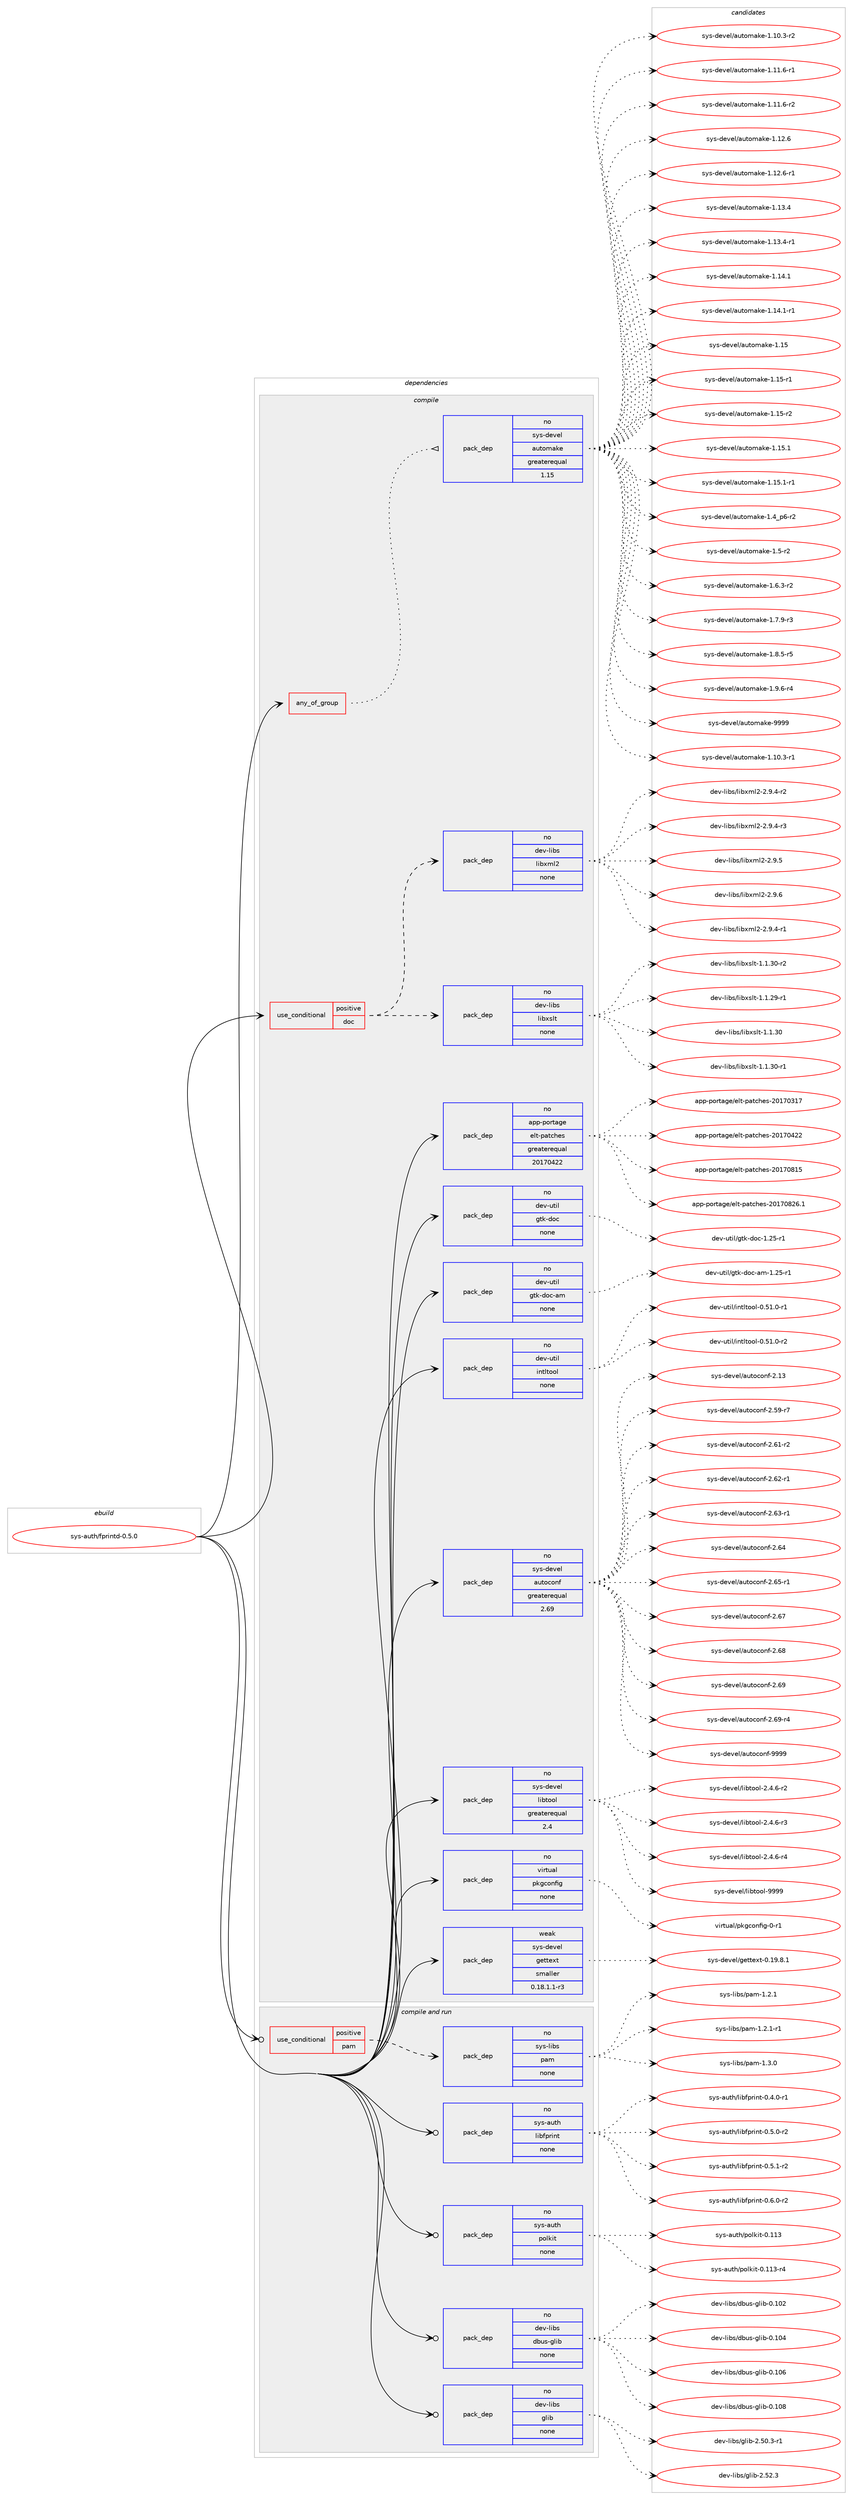 digraph prolog {

# *************
# Graph options
# *************

newrank=true;
concentrate=true;
compound=true;
graph [rankdir=LR,fontname=Helvetica,fontsize=10,ranksep=1.5];#, ranksep=2.5, nodesep=0.2];
edge  [arrowhead=vee];
node  [fontname=Helvetica,fontsize=10];

# **********
# The ebuild
# **********

subgraph cluster_leftcol {
color=gray;
rank=same;
label=<<i>ebuild</i>>;
id [label="sys-auth/fprintd-0.5.0", color=red, width=4, href="../sys-auth/fprintd-0.5.0.svg"];
}

# ****************
# The dependencies
# ****************

subgraph cluster_midcol {
color=gray;
label=<<i>dependencies</i>>;
subgraph cluster_compile {
fillcolor="#eeeeee";
style=filled;
label=<<i>compile</i>>;
subgraph any7946 {
dependency474362 [label=<<TABLE BORDER="0" CELLBORDER="1" CELLSPACING="0" CELLPADDING="4"><TR><TD CELLPADDING="10">any_of_group</TD></TR></TABLE>>, shape=none, color=red];subgraph pack351780 {
dependency474363 [label=<<TABLE BORDER="0" CELLBORDER="1" CELLSPACING="0" CELLPADDING="4" WIDTH="220"><TR><TD ROWSPAN="6" CELLPADDING="30">pack_dep</TD></TR><TR><TD WIDTH="110">no</TD></TR><TR><TD>sys-devel</TD></TR><TR><TD>automake</TD></TR><TR><TD>greaterequal</TD></TR><TR><TD>1.15</TD></TR></TABLE>>, shape=none, color=blue];
}
dependency474362:e -> dependency474363:w [weight=20,style="dotted",arrowhead="oinv"];
}
id:e -> dependency474362:w [weight=20,style="solid",arrowhead="vee"];
subgraph cond114366 {
dependency474364 [label=<<TABLE BORDER="0" CELLBORDER="1" CELLSPACING="0" CELLPADDING="4"><TR><TD ROWSPAN="3" CELLPADDING="10">use_conditional</TD></TR><TR><TD>positive</TD></TR><TR><TD>doc</TD></TR></TABLE>>, shape=none, color=red];
subgraph pack351781 {
dependency474365 [label=<<TABLE BORDER="0" CELLBORDER="1" CELLSPACING="0" CELLPADDING="4" WIDTH="220"><TR><TD ROWSPAN="6" CELLPADDING="30">pack_dep</TD></TR><TR><TD WIDTH="110">no</TD></TR><TR><TD>dev-libs</TD></TR><TR><TD>libxml2</TD></TR><TR><TD>none</TD></TR><TR><TD></TD></TR></TABLE>>, shape=none, color=blue];
}
dependency474364:e -> dependency474365:w [weight=20,style="dashed",arrowhead="vee"];
subgraph pack351782 {
dependency474366 [label=<<TABLE BORDER="0" CELLBORDER="1" CELLSPACING="0" CELLPADDING="4" WIDTH="220"><TR><TD ROWSPAN="6" CELLPADDING="30">pack_dep</TD></TR><TR><TD WIDTH="110">no</TD></TR><TR><TD>dev-libs</TD></TR><TR><TD>libxslt</TD></TR><TR><TD>none</TD></TR><TR><TD></TD></TR></TABLE>>, shape=none, color=blue];
}
dependency474364:e -> dependency474366:w [weight=20,style="dashed",arrowhead="vee"];
}
id:e -> dependency474364:w [weight=20,style="solid",arrowhead="vee"];
subgraph pack351783 {
dependency474367 [label=<<TABLE BORDER="0" CELLBORDER="1" CELLSPACING="0" CELLPADDING="4" WIDTH="220"><TR><TD ROWSPAN="6" CELLPADDING="30">pack_dep</TD></TR><TR><TD WIDTH="110">no</TD></TR><TR><TD>app-portage</TD></TR><TR><TD>elt-patches</TD></TR><TR><TD>greaterequal</TD></TR><TR><TD>20170422</TD></TR></TABLE>>, shape=none, color=blue];
}
id:e -> dependency474367:w [weight=20,style="solid",arrowhead="vee"];
subgraph pack351784 {
dependency474368 [label=<<TABLE BORDER="0" CELLBORDER="1" CELLSPACING="0" CELLPADDING="4" WIDTH="220"><TR><TD ROWSPAN="6" CELLPADDING="30">pack_dep</TD></TR><TR><TD WIDTH="110">no</TD></TR><TR><TD>dev-util</TD></TR><TR><TD>gtk-doc</TD></TR><TR><TD>none</TD></TR><TR><TD></TD></TR></TABLE>>, shape=none, color=blue];
}
id:e -> dependency474368:w [weight=20,style="solid",arrowhead="vee"];
subgraph pack351785 {
dependency474369 [label=<<TABLE BORDER="0" CELLBORDER="1" CELLSPACING="0" CELLPADDING="4" WIDTH="220"><TR><TD ROWSPAN="6" CELLPADDING="30">pack_dep</TD></TR><TR><TD WIDTH="110">no</TD></TR><TR><TD>dev-util</TD></TR><TR><TD>gtk-doc-am</TD></TR><TR><TD>none</TD></TR><TR><TD></TD></TR></TABLE>>, shape=none, color=blue];
}
id:e -> dependency474369:w [weight=20,style="solid",arrowhead="vee"];
subgraph pack351786 {
dependency474370 [label=<<TABLE BORDER="0" CELLBORDER="1" CELLSPACING="0" CELLPADDING="4" WIDTH="220"><TR><TD ROWSPAN="6" CELLPADDING="30">pack_dep</TD></TR><TR><TD WIDTH="110">no</TD></TR><TR><TD>dev-util</TD></TR><TR><TD>intltool</TD></TR><TR><TD>none</TD></TR><TR><TD></TD></TR></TABLE>>, shape=none, color=blue];
}
id:e -> dependency474370:w [weight=20,style="solid",arrowhead="vee"];
subgraph pack351787 {
dependency474371 [label=<<TABLE BORDER="0" CELLBORDER="1" CELLSPACING="0" CELLPADDING="4" WIDTH="220"><TR><TD ROWSPAN="6" CELLPADDING="30">pack_dep</TD></TR><TR><TD WIDTH="110">no</TD></TR><TR><TD>sys-devel</TD></TR><TR><TD>autoconf</TD></TR><TR><TD>greaterequal</TD></TR><TR><TD>2.69</TD></TR></TABLE>>, shape=none, color=blue];
}
id:e -> dependency474371:w [weight=20,style="solid",arrowhead="vee"];
subgraph pack351788 {
dependency474372 [label=<<TABLE BORDER="0" CELLBORDER="1" CELLSPACING="0" CELLPADDING="4" WIDTH="220"><TR><TD ROWSPAN="6" CELLPADDING="30">pack_dep</TD></TR><TR><TD WIDTH="110">no</TD></TR><TR><TD>sys-devel</TD></TR><TR><TD>libtool</TD></TR><TR><TD>greaterequal</TD></TR><TR><TD>2.4</TD></TR></TABLE>>, shape=none, color=blue];
}
id:e -> dependency474372:w [weight=20,style="solid",arrowhead="vee"];
subgraph pack351789 {
dependency474373 [label=<<TABLE BORDER="0" CELLBORDER="1" CELLSPACING="0" CELLPADDING="4" WIDTH="220"><TR><TD ROWSPAN="6" CELLPADDING="30">pack_dep</TD></TR><TR><TD WIDTH="110">no</TD></TR><TR><TD>virtual</TD></TR><TR><TD>pkgconfig</TD></TR><TR><TD>none</TD></TR><TR><TD></TD></TR></TABLE>>, shape=none, color=blue];
}
id:e -> dependency474373:w [weight=20,style="solid",arrowhead="vee"];
subgraph pack351790 {
dependency474374 [label=<<TABLE BORDER="0" CELLBORDER="1" CELLSPACING="0" CELLPADDING="4" WIDTH="220"><TR><TD ROWSPAN="6" CELLPADDING="30">pack_dep</TD></TR><TR><TD WIDTH="110">weak</TD></TR><TR><TD>sys-devel</TD></TR><TR><TD>gettext</TD></TR><TR><TD>smaller</TD></TR><TR><TD>0.18.1.1-r3</TD></TR></TABLE>>, shape=none, color=blue];
}
id:e -> dependency474374:w [weight=20,style="solid",arrowhead="vee"];
}
subgraph cluster_compileandrun {
fillcolor="#eeeeee";
style=filled;
label=<<i>compile and run</i>>;
subgraph cond114367 {
dependency474375 [label=<<TABLE BORDER="0" CELLBORDER="1" CELLSPACING="0" CELLPADDING="4"><TR><TD ROWSPAN="3" CELLPADDING="10">use_conditional</TD></TR><TR><TD>positive</TD></TR><TR><TD>pam</TD></TR></TABLE>>, shape=none, color=red];
subgraph pack351791 {
dependency474376 [label=<<TABLE BORDER="0" CELLBORDER="1" CELLSPACING="0" CELLPADDING="4" WIDTH="220"><TR><TD ROWSPAN="6" CELLPADDING="30">pack_dep</TD></TR><TR><TD WIDTH="110">no</TD></TR><TR><TD>sys-libs</TD></TR><TR><TD>pam</TD></TR><TR><TD>none</TD></TR><TR><TD></TD></TR></TABLE>>, shape=none, color=blue];
}
dependency474375:e -> dependency474376:w [weight=20,style="dashed",arrowhead="vee"];
}
id:e -> dependency474375:w [weight=20,style="solid",arrowhead="odotvee"];
subgraph pack351792 {
dependency474377 [label=<<TABLE BORDER="0" CELLBORDER="1" CELLSPACING="0" CELLPADDING="4" WIDTH="220"><TR><TD ROWSPAN="6" CELLPADDING="30">pack_dep</TD></TR><TR><TD WIDTH="110">no</TD></TR><TR><TD>dev-libs</TD></TR><TR><TD>dbus-glib</TD></TR><TR><TD>none</TD></TR><TR><TD></TD></TR></TABLE>>, shape=none, color=blue];
}
id:e -> dependency474377:w [weight=20,style="solid",arrowhead="odotvee"];
subgraph pack351793 {
dependency474378 [label=<<TABLE BORDER="0" CELLBORDER="1" CELLSPACING="0" CELLPADDING="4" WIDTH="220"><TR><TD ROWSPAN="6" CELLPADDING="30">pack_dep</TD></TR><TR><TD WIDTH="110">no</TD></TR><TR><TD>dev-libs</TD></TR><TR><TD>glib</TD></TR><TR><TD>none</TD></TR><TR><TD></TD></TR></TABLE>>, shape=none, color=blue];
}
id:e -> dependency474378:w [weight=20,style="solid",arrowhead="odotvee"];
subgraph pack351794 {
dependency474379 [label=<<TABLE BORDER="0" CELLBORDER="1" CELLSPACING="0" CELLPADDING="4" WIDTH="220"><TR><TD ROWSPAN="6" CELLPADDING="30">pack_dep</TD></TR><TR><TD WIDTH="110">no</TD></TR><TR><TD>sys-auth</TD></TR><TR><TD>libfprint</TD></TR><TR><TD>none</TD></TR><TR><TD></TD></TR></TABLE>>, shape=none, color=blue];
}
id:e -> dependency474379:w [weight=20,style="solid",arrowhead="odotvee"];
subgraph pack351795 {
dependency474380 [label=<<TABLE BORDER="0" CELLBORDER="1" CELLSPACING="0" CELLPADDING="4" WIDTH="220"><TR><TD ROWSPAN="6" CELLPADDING="30">pack_dep</TD></TR><TR><TD WIDTH="110">no</TD></TR><TR><TD>sys-auth</TD></TR><TR><TD>polkit</TD></TR><TR><TD>none</TD></TR><TR><TD></TD></TR></TABLE>>, shape=none, color=blue];
}
id:e -> dependency474380:w [weight=20,style="solid",arrowhead="odotvee"];
}
subgraph cluster_run {
fillcolor="#eeeeee";
style=filled;
label=<<i>run</i>>;
}
}

# **************
# The candidates
# **************

subgraph cluster_choices {
rank=same;
color=gray;
label=<<i>candidates</i>>;

subgraph choice351780 {
color=black;
nodesep=1;
choice11512111545100101118101108479711711611110997107101454946494846514511449 [label="sys-devel/automake-1.10.3-r1", color=red, width=4,href="../sys-devel/automake-1.10.3-r1.svg"];
choice11512111545100101118101108479711711611110997107101454946494846514511450 [label="sys-devel/automake-1.10.3-r2", color=red, width=4,href="../sys-devel/automake-1.10.3-r2.svg"];
choice11512111545100101118101108479711711611110997107101454946494946544511449 [label="sys-devel/automake-1.11.6-r1", color=red, width=4,href="../sys-devel/automake-1.11.6-r1.svg"];
choice11512111545100101118101108479711711611110997107101454946494946544511450 [label="sys-devel/automake-1.11.6-r2", color=red, width=4,href="../sys-devel/automake-1.11.6-r2.svg"];
choice1151211154510010111810110847971171161111099710710145494649504654 [label="sys-devel/automake-1.12.6", color=red, width=4,href="../sys-devel/automake-1.12.6.svg"];
choice11512111545100101118101108479711711611110997107101454946495046544511449 [label="sys-devel/automake-1.12.6-r1", color=red, width=4,href="../sys-devel/automake-1.12.6-r1.svg"];
choice1151211154510010111810110847971171161111099710710145494649514652 [label="sys-devel/automake-1.13.4", color=red, width=4,href="../sys-devel/automake-1.13.4.svg"];
choice11512111545100101118101108479711711611110997107101454946495146524511449 [label="sys-devel/automake-1.13.4-r1", color=red, width=4,href="../sys-devel/automake-1.13.4-r1.svg"];
choice1151211154510010111810110847971171161111099710710145494649524649 [label="sys-devel/automake-1.14.1", color=red, width=4,href="../sys-devel/automake-1.14.1.svg"];
choice11512111545100101118101108479711711611110997107101454946495246494511449 [label="sys-devel/automake-1.14.1-r1", color=red, width=4,href="../sys-devel/automake-1.14.1-r1.svg"];
choice115121115451001011181011084797117116111109971071014549464953 [label="sys-devel/automake-1.15", color=red, width=4,href="../sys-devel/automake-1.15.svg"];
choice1151211154510010111810110847971171161111099710710145494649534511449 [label="sys-devel/automake-1.15-r1", color=red, width=4,href="../sys-devel/automake-1.15-r1.svg"];
choice1151211154510010111810110847971171161111099710710145494649534511450 [label="sys-devel/automake-1.15-r2", color=red, width=4,href="../sys-devel/automake-1.15-r2.svg"];
choice1151211154510010111810110847971171161111099710710145494649534649 [label="sys-devel/automake-1.15.1", color=red, width=4,href="../sys-devel/automake-1.15.1.svg"];
choice11512111545100101118101108479711711611110997107101454946495346494511449 [label="sys-devel/automake-1.15.1-r1", color=red, width=4,href="../sys-devel/automake-1.15.1-r1.svg"];
choice115121115451001011181011084797117116111109971071014549465295112544511450 [label="sys-devel/automake-1.4_p6-r2", color=red, width=4,href="../sys-devel/automake-1.4_p6-r2.svg"];
choice11512111545100101118101108479711711611110997107101454946534511450 [label="sys-devel/automake-1.5-r2", color=red, width=4,href="../sys-devel/automake-1.5-r2.svg"];
choice115121115451001011181011084797117116111109971071014549465446514511450 [label="sys-devel/automake-1.6.3-r2", color=red, width=4,href="../sys-devel/automake-1.6.3-r2.svg"];
choice115121115451001011181011084797117116111109971071014549465546574511451 [label="sys-devel/automake-1.7.9-r3", color=red, width=4,href="../sys-devel/automake-1.7.9-r3.svg"];
choice115121115451001011181011084797117116111109971071014549465646534511453 [label="sys-devel/automake-1.8.5-r5", color=red, width=4,href="../sys-devel/automake-1.8.5-r5.svg"];
choice115121115451001011181011084797117116111109971071014549465746544511452 [label="sys-devel/automake-1.9.6-r4", color=red, width=4,href="../sys-devel/automake-1.9.6-r4.svg"];
choice115121115451001011181011084797117116111109971071014557575757 [label="sys-devel/automake-9999", color=red, width=4,href="../sys-devel/automake-9999.svg"];
dependency474363:e -> choice11512111545100101118101108479711711611110997107101454946494846514511449:w [style=dotted,weight="100"];
dependency474363:e -> choice11512111545100101118101108479711711611110997107101454946494846514511450:w [style=dotted,weight="100"];
dependency474363:e -> choice11512111545100101118101108479711711611110997107101454946494946544511449:w [style=dotted,weight="100"];
dependency474363:e -> choice11512111545100101118101108479711711611110997107101454946494946544511450:w [style=dotted,weight="100"];
dependency474363:e -> choice1151211154510010111810110847971171161111099710710145494649504654:w [style=dotted,weight="100"];
dependency474363:e -> choice11512111545100101118101108479711711611110997107101454946495046544511449:w [style=dotted,weight="100"];
dependency474363:e -> choice1151211154510010111810110847971171161111099710710145494649514652:w [style=dotted,weight="100"];
dependency474363:e -> choice11512111545100101118101108479711711611110997107101454946495146524511449:w [style=dotted,weight="100"];
dependency474363:e -> choice1151211154510010111810110847971171161111099710710145494649524649:w [style=dotted,weight="100"];
dependency474363:e -> choice11512111545100101118101108479711711611110997107101454946495246494511449:w [style=dotted,weight="100"];
dependency474363:e -> choice115121115451001011181011084797117116111109971071014549464953:w [style=dotted,weight="100"];
dependency474363:e -> choice1151211154510010111810110847971171161111099710710145494649534511449:w [style=dotted,weight="100"];
dependency474363:e -> choice1151211154510010111810110847971171161111099710710145494649534511450:w [style=dotted,weight="100"];
dependency474363:e -> choice1151211154510010111810110847971171161111099710710145494649534649:w [style=dotted,weight="100"];
dependency474363:e -> choice11512111545100101118101108479711711611110997107101454946495346494511449:w [style=dotted,weight="100"];
dependency474363:e -> choice115121115451001011181011084797117116111109971071014549465295112544511450:w [style=dotted,weight="100"];
dependency474363:e -> choice11512111545100101118101108479711711611110997107101454946534511450:w [style=dotted,weight="100"];
dependency474363:e -> choice115121115451001011181011084797117116111109971071014549465446514511450:w [style=dotted,weight="100"];
dependency474363:e -> choice115121115451001011181011084797117116111109971071014549465546574511451:w [style=dotted,weight="100"];
dependency474363:e -> choice115121115451001011181011084797117116111109971071014549465646534511453:w [style=dotted,weight="100"];
dependency474363:e -> choice115121115451001011181011084797117116111109971071014549465746544511452:w [style=dotted,weight="100"];
dependency474363:e -> choice115121115451001011181011084797117116111109971071014557575757:w [style=dotted,weight="100"];
}
subgraph choice351781 {
color=black;
nodesep=1;
choice10010111845108105981154710810598120109108504550465746524511449 [label="dev-libs/libxml2-2.9.4-r1", color=red, width=4,href="../dev-libs/libxml2-2.9.4-r1.svg"];
choice10010111845108105981154710810598120109108504550465746524511450 [label="dev-libs/libxml2-2.9.4-r2", color=red, width=4,href="../dev-libs/libxml2-2.9.4-r2.svg"];
choice10010111845108105981154710810598120109108504550465746524511451 [label="dev-libs/libxml2-2.9.4-r3", color=red, width=4,href="../dev-libs/libxml2-2.9.4-r3.svg"];
choice1001011184510810598115471081059812010910850455046574653 [label="dev-libs/libxml2-2.9.5", color=red, width=4,href="../dev-libs/libxml2-2.9.5.svg"];
choice1001011184510810598115471081059812010910850455046574654 [label="dev-libs/libxml2-2.9.6", color=red, width=4,href="../dev-libs/libxml2-2.9.6.svg"];
dependency474365:e -> choice10010111845108105981154710810598120109108504550465746524511449:w [style=dotted,weight="100"];
dependency474365:e -> choice10010111845108105981154710810598120109108504550465746524511450:w [style=dotted,weight="100"];
dependency474365:e -> choice10010111845108105981154710810598120109108504550465746524511451:w [style=dotted,weight="100"];
dependency474365:e -> choice1001011184510810598115471081059812010910850455046574653:w [style=dotted,weight="100"];
dependency474365:e -> choice1001011184510810598115471081059812010910850455046574654:w [style=dotted,weight="100"];
}
subgraph choice351782 {
color=black;
nodesep=1;
choice10010111845108105981154710810598120115108116454946494650574511449 [label="dev-libs/libxslt-1.1.29-r1", color=red, width=4,href="../dev-libs/libxslt-1.1.29-r1.svg"];
choice1001011184510810598115471081059812011510811645494649465148 [label="dev-libs/libxslt-1.1.30", color=red, width=4,href="../dev-libs/libxslt-1.1.30.svg"];
choice10010111845108105981154710810598120115108116454946494651484511449 [label="dev-libs/libxslt-1.1.30-r1", color=red, width=4,href="../dev-libs/libxslt-1.1.30-r1.svg"];
choice10010111845108105981154710810598120115108116454946494651484511450 [label="dev-libs/libxslt-1.1.30-r2", color=red, width=4,href="../dev-libs/libxslt-1.1.30-r2.svg"];
dependency474366:e -> choice10010111845108105981154710810598120115108116454946494650574511449:w [style=dotted,weight="100"];
dependency474366:e -> choice1001011184510810598115471081059812011510811645494649465148:w [style=dotted,weight="100"];
dependency474366:e -> choice10010111845108105981154710810598120115108116454946494651484511449:w [style=dotted,weight="100"];
dependency474366:e -> choice10010111845108105981154710810598120115108116454946494651484511450:w [style=dotted,weight="100"];
}
subgraph choice351783 {
color=black;
nodesep=1;
choice97112112451121111141169710310147101108116451129711699104101115455048495548514955 [label="app-portage/elt-patches-20170317", color=red, width=4,href="../app-portage/elt-patches-20170317.svg"];
choice97112112451121111141169710310147101108116451129711699104101115455048495548525050 [label="app-portage/elt-patches-20170422", color=red, width=4,href="../app-portage/elt-patches-20170422.svg"];
choice97112112451121111141169710310147101108116451129711699104101115455048495548564953 [label="app-portage/elt-patches-20170815", color=red, width=4,href="../app-portage/elt-patches-20170815.svg"];
choice971121124511211111411697103101471011081164511297116991041011154550484955485650544649 [label="app-portage/elt-patches-20170826.1", color=red, width=4,href="../app-portage/elt-patches-20170826.1.svg"];
dependency474367:e -> choice97112112451121111141169710310147101108116451129711699104101115455048495548514955:w [style=dotted,weight="100"];
dependency474367:e -> choice97112112451121111141169710310147101108116451129711699104101115455048495548525050:w [style=dotted,weight="100"];
dependency474367:e -> choice97112112451121111141169710310147101108116451129711699104101115455048495548564953:w [style=dotted,weight="100"];
dependency474367:e -> choice971121124511211111411697103101471011081164511297116991041011154550484955485650544649:w [style=dotted,weight="100"];
}
subgraph choice351784 {
color=black;
nodesep=1;
choice1001011184511711610510847103116107451001119945494650534511449 [label="dev-util/gtk-doc-1.25-r1", color=red, width=4,href="../dev-util/gtk-doc-1.25-r1.svg"];
dependency474368:e -> choice1001011184511711610510847103116107451001119945494650534511449:w [style=dotted,weight="100"];
}
subgraph choice351785 {
color=black;
nodesep=1;
choice10010111845117116105108471031161074510011199459710945494650534511449 [label="dev-util/gtk-doc-am-1.25-r1", color=red, width=4,href="../dev-util/gtk-doc-am-1.25-r1.svg"];
dependency474369:e -> choice10010111845117116105108471031161074510011199459710945494650534511449:w [style=dotted,weight="100"];
}
subgraph choice351786 {
color=black;
nodesep=1;
choice1001011184511711610510847105110116108116111111108454846534946484511449 [label="dev-util/intltool-0.51.0-r1", color=red, width=4,href="../dev-util/intltool-0.51.0-r1.svg"];
choice1001011184511711610510847105110116108116111111108454846534946484511450 [label="dev-util/intltool-0.51.0-r2", color=red, width=4,href="../dev-util/intltool-0.51.0-r2.svg"];
dependency474370:e -> choice1001011184511711610510847105110116108116111111108454846534946484511449:w [style=dotted,weight="100"];
dependency474370:e -> choice1001011184511711610510847105110116108116111111108454846534946484511450:w [style=dotted,weight="100"];
}
subgraph choice351787 {
color=black;
nodesep=1;
choice115121115451001011181011084797117116111991111101024550464951 [label="sys-devel/autoconf-2.13", color=red, width=4,href="../sys-devel/autoconf-2.13.svg"];
choice1151211154510010111810110847971171161119911111010245504653574511455 [label="sys-devel/autoconf-2.59-r7", color=red, width=4,href="../sys-devel/autoconf-2.59-r7.svg"];
choice1151211154510010111810110847971171161119911111010245504654494511450 [label="sys-devel/autoconf-2.61-r2", color=red, width=4,href="../sys-devel/autoconf-2.61-r2.svg"];
choice1151211154510010111810110847971171161119911111010245504654504511449 [label="sys-devel/autoconf-2.62-r1", color=red, width=4,href="../sys-devel/autoconf-2.62-r1.svg"];
choice1151211154510010111810110847971171161119911111010245504654514511449 [label="sys-devel/autoconf-2.63-r1", color=red, width=4,href="../sys-devel/autoconf-2.63-r1.svg"];
choice115121115451001011181011084797117116111991111101024550465452 [label="sys-devel/autoconf-2.64", color=red, width=4,href="../sys-devel/autoconf-2.64.svg"];
choice1151211154510010111810110847971171161119911111010245504654534511449 [label="sys-devel/autoconf-2.65-r1", color=red, width=4,href="../sys-devel/autoconf-2.65-r1.svg"];
choice115121115451001011181011084797117116111991111101024550465455 [label="sys-devel/autoconf-2.67", color=red, width=4,href="../sys-devel/autoconf-2.67.svg"];
choice115121115451001011181011084797117116111991111101024550465456 [label="sys-devel/autoconf-2.68", color=red, width=4,href="../sys-devel/autoconf-2.68.svg"];
choice115121115451001011181011084797117116111991111101024550465457 [label="sys-devel/autoconf-2.69", color=red, width=4,href="../sys-devel/autoconf-2.69.svg"];
choice1151211154510010111810110847971171161119911111010245504654574511452 [label="sys-devel/autoconf-2.69-r4", color=red, width=4,href="../sys-devel/autoconf-2.69-r4.svg"];
choice115121115451001011181011084797117116111991111101024557575757 [label="sys-devel/autoconf-9999", color=red, width=4,href="../sys-devel/autoconf-9999.svg"];
dependency474371:e -> choice115121115451001011181011084797117116111991111101024550464951:w [style=dotted,weight="100"];
dependency474371:e -> choice1151211154510010111810110847971171161119911111010245504653574511455:w [style=dotted,weight="100"];
dependency474371:e -> choice1151211154510010111810110847971171161119911111010245504654494511450:w [style=dotted,weight="100"];
dependency474371:e -> choice1151211154510010111810110847971171161119911111010245504654504511449:w [style=dotted,weight="100"];
dependency474371:e -> choice1151211154510010111810110847971171161119911111010245504654514511449:w [style=dotted,weight="100"];
dependency474371:e -> choice115121115451001011181011084797117116111991111101024550465452:w [style=dotted,weight="100"];
dependency474371:e -> choice1151211154510010111810110847971171161119911111010245504654534511449:w [style=dotted,weight="100"];
dependency474371:e -> choice115121115451001011181011084797117116111991111101024550465455:w [style=dotted,weight="100"];
dependency474371:e -> choice115121115451001011181011084797117116111991111101024550465456:w [style=dotted,weight="100"];
dependency474371:e -> choice115121115451001011181011084797117116111991111101024550465457:w [style=dotted,weight="100"];
dependency474371:e -> choice1151211154510010111810110847971171161119911111010245504654574511452:w [style=dotted,weight="100"];
dependency474371:e -> choice115121115451001011181011084797117116111991111101024557575757:w [style=dotted,weight="100"];
}
subgraph choice351788 {
color=black;
nodesep=1;
choice1151211154510010111810110847108105981161111111084550465246544511450 [label="sys-devel/libtool-2.4.6-r2", color=red, width=4,href="../sys-devel/libtool-2.4.6-r2.svg"];
choice1151211154510010111810110847108105981161111111084550465246544511451 [label="sys-devel/libtool-2.4.6-r3", color=red, width=4,href="../sys-devel/libtool-2.4.6-r3.svg"];
choice1151211154510010111810110847108105981161111111084550465246544511452 [label="sys-devel/libtool-2.4.6-r4", color=red, width=4,href="../sys-devel/libtool-2.4.6-r4.svg"];
choice1151211154510010111810110847108105981161111111084557575757 [label="sys-devel/libtool-9999", color=red, width=4,href="../sys-devel/libtool-9999.svg"];
dependency474372:e -> choice1151211154510010111810110847108105981161111111084550465246544511450:w [style=dotted,weight="100"];
dependency474372:e -> choice1151211154510010111810110847108105981161111111084550465246544511451:w [style=dotted,weight="100"];
dependency474372:e -> choice1151211154510010111810110847108105981161111111084550465246544511452:w [style=dotted,weight="100"];
dependency474372:e -> choice1151211154510010111810110847108105981161111111084557575757:w [style=dotted,weight="100"];
}
subgraph choice351789 {
color=black;
nodesep=1;
choice11810511411611797108471121071039911111010210510345484511449 [label="virtual/pkgconfig-0-r1", color=red, width=4,href="../virtual/pkgconfig-0-r1.svg"];
dependency474373:e -> choice11810511411611797108471121071039911111010210510345484511449:w [style=dotted,weight="100"];
}
subgraph choice351790 {
color=black;
nodesep=1;
choice1151211154510010111810110847103101116116101120116454846495746564649 [label="sys-devel/gettext-0.19.8.1", color=red, width=4,href="../sys-devel/gettext-0.19.8.1.svg"];
dependency474374:e -> choice1151211154510010111810110847103101116116101120116454846495746564649:w [style=dotted,weight="100"];
}
subgraph choice351791 {
color=black;
nodesep=1;
choice11512111545108105981154711297109454946504649 [label="sys-libs/pam-1.2.1", color=red, width=4,href="../sys-libs/pam-1.2.1.svg"];
choice115121115451081059811547112971094549465046494511449 [label="sys-libs/pam-1.2.1-r1", color=red, width=4,href="../sys-libs/pam-1.2.1-r1.svg"];
choice11512111545108105981154711297109454946514648 [label="sys-libs/pam-1.3.0", color=red, width=4,href="../sys-libs/pam-1.3.0.svg"];
dependency474376:e -> choice11512111545108105981154711297109454946504649:w [style=dotted,weight="100"];
dependency474376:e -> choice115121115451081059811547112971094549465046494511449:w [style=dotted,weight="100"];
dependency474376:e -> choice11512111545108105981154711297109454946514648:w [style=dotted,weight="100"];
}
subgraph choice351792 {
color=black;
nodesep=1;
choice100101118451081059811547100981171154510310810598454846494850 [label="dev-libs/dbus-glib-0.102", color=red, width=4,href="../dev-libs/dbus-glib-0.102.svg"];
choice100101118451081059811547100981171154510310810598454846494852 [label="dev-libs/dbus-glib-0.104", color=red, width=4,href="../dev-libs/dbus-glib-0.104.svg"];
choice100101118451081059811547100981171154510310810598454846494854 [label="dev-libs/dbus-glib-0.106", color=red, width=4,href="../dev-libs/dbus-glib-0.106.svg"];
choice100101118451081059811547100981171154510310810598454846494856 [label="dev-libs/dbus-glib-0.108", color=red, width=4,href="../dev-libs/dbus-glib-0.108.svg"];
dependency474377:e -> choice100101118451081059811547100981171154510310810598454846494850:w [style=dotted,weight="100"];
dependency474377:e -> choice100101118451081059811547100981171154510310810598454846494852:w [style=dotted,weight="100"];
dependency474377:e -> choice100101118451081059811547100981171154510310810598454846494854:w [style=dotted,weight="100"];
dependency474377:e -> choice100101118451081059811547100981171154510310810598454846494856:w [style=dotted,weight="100"];
}
subgraph choice351793 {
color=black;
nodesep=1;
choice10010111845108105981154710310810598455046534846514511449 [label="dev-libs/glib-2.50.3-r1", color=red, width=4,href="../dev-libs/glib-2.50.3-r1.svg"];
choice1001011184510810598115471031081059845504653504651 [label="dev-libs/glib-2.52.3", color=red, width=4,href="../dev-libs/glib-2.52.3.svg"];
dependency474378:e -> choice10010111845108105981154710310810598455046534846514511449:w [style=dotted,weight="100"];
dependency474378:e -> choice1001011184510810598115471031081059845504653504651:w [style=dotted,weight="100"];
}
subgraph choice351794 {
color=black;
nodesep=1;
choice115121115459711711610447108105981021121141051101164548465246484511449 [label="sys-auth/libfprint-0.4.0-r1", color=red, width=4,href="../sys-auth/libfprint-0.4.0-r1.svg"];
choice115121115459711711610447108105981021121141051101164548465346484511450 [label="sys-auth/libfprint-0.5.0-r2", color=red, width=4,href="../sys-auth/libfprint-0.5.0-r2.svg"];
choice115121115459711711610447108105981021121141051101164548465346494511450 [label="sys-auth/libfprint-0.5.1-r2", color=red, width=4,href="../sys-auth/libfprint-0.5.1-r2.svg"];
choice115121115459711711610447108105981021121141051101164548465446484511450 [label="sys-auth/libfprint-0.6.0-r2", color=red, width=4,href="../sys-auth/libfprint-0.6.0-r2.svg"];
dependency474379:e -> choice115121115459711711610447108105981021121141051101164548465246484511449:w [style=dotted,weight="100"];
dependency474379:e -> choice115121115459711711610447108105981021121141051101164548465346484511450:w [style=dotted,weight="100"];
dependency474379:e -> choice115121115459711711610447108105981021121141051101164548465346494511450:w [style=dotted,weight="100"];
dependency474379:e -> choice115121115459711711610447108105981021121141051101164548465446484511450:w [style=dotted,weight="100"];
}
subgraph choice351795 {
color=black;
nodesep=1;
choice115121115459711711610447112111108107105116454846494951 [label="sys-auth/polkit-0.113", color=red, width=4,href="../sys-auth/polkit-0.113.svg"];
choice1151211154597117116104471121111081071051164548464949514511452 [label="sys-auth/polkit-0.113-r4", color=red, width=4,href="../sys-auth/polkit-0.113-r4.svg"];
dependency474380:e -> choice115121115459711711610447112111108107105116454846494951:w [style=dotted,weight="100"];
dependency474380:e -> choice1151211154597117116104471121111081071051164548464949514511452:w [style=dotted,weight="100"];
}
}

}
